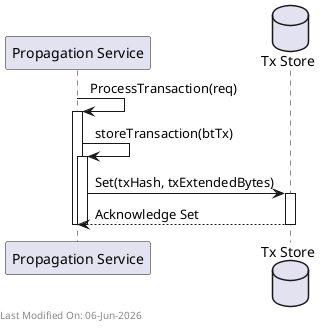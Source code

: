 @startuml
participant "Propagation Service" as Propagation
database "Tx Store" as TxStore

Propagation -> Propagation : ProcessTransaction(req)
activate Propagation

Propagation -> Propagation : storeTransaction(btTx)
activate Propagation

Propagation -> TxStore : Set(txHash, txExtendedBytes)
activate TxStore

TxStore --> Propagation : Acknowledge Set
deactivate TxStore

deactivate Propagation
deactivate Propagation

left footer Last Modified On: %date("dd-MMM-yyyy")

@enduml

